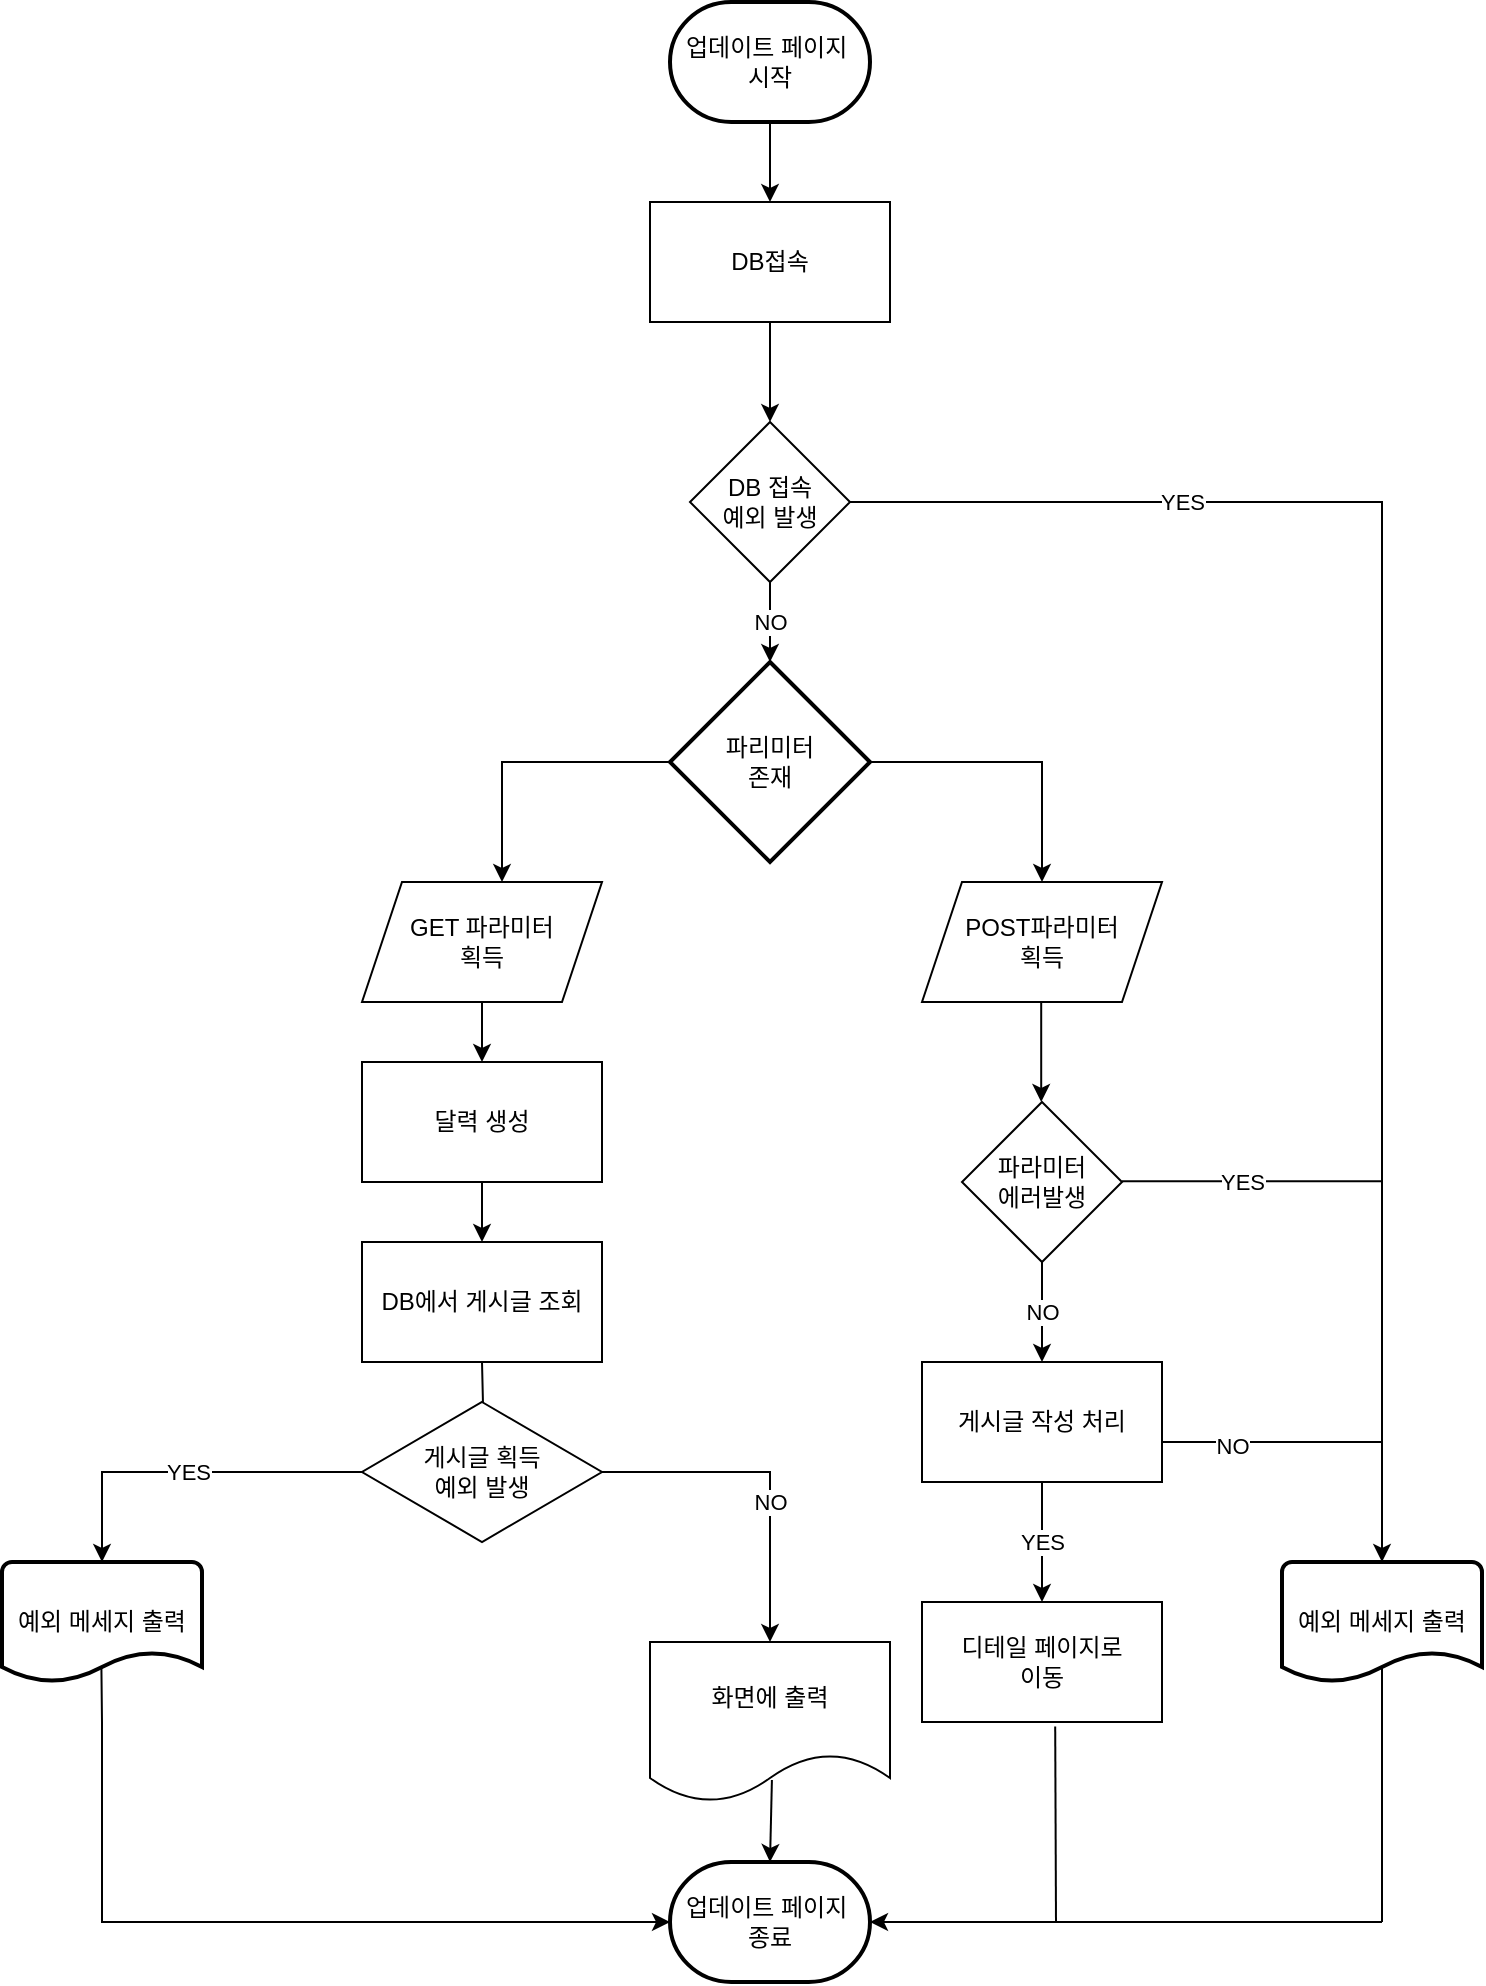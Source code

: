 <mxfile version="24.2.5" type="device">
  <diagram name="페이지-1" id="HUUheS3Nebh28G4zVUz_">
    <mxGraphModel dx="1288" dy="600" grid="1" gridSize="10" guides="1" tooltips="1" connect="1" arrows="1" fold="1" page="1" pageScale="1" pageWidth="827" pageHeight="1169" math="0" shadow="0">
      <root>
        <mxCell id="0" />
        <mxCell id="1" parent="0" />
        <mxCell id="PGZybPRMsgbDIDuGJHOv-1" value="DB접속" style="rounded=0;whiteSpace=wrap;html=1;" vertex="1" parent="1">
          <mxGeometry x="354" y="120" width="120" height="60" as="geometry" />
        </mxCell>
        <mxCell id="PGZybPRMsgbDIDuGJHOv-2" value="업데이트 페이지&amp;nbsp;&lt;div&gt;시작&lt;/div&gt;" style="strokeWidth=2;html=1;shape=mxgraph.flowchart.terminator;whiteSpace=wrap;" vertex="1" parent="1">
          <mxGeometry x="364" y="20" width="100" height="60" as="geometry" />
        </mxCell>
        <mxCell id="PGZybPRMsgbDIDuGJHOv-3" value="" style="endArrow=classic;html=1;rounded=0;exitX=0.5;exitY=1;exitDx=0;exitDy=0;exitPerimeter=0;" edge="1" parent="1" source="PGZybPRMsgbDIDuGJHOv-2">
          <mxGeometry width="50" height="50" relative="1" as="geometry">
            <mxPoint x="440" y="340" as="sourcePoint" />
            <mxPoint x="414" y="120" as="targetPoint" />
          </mxGeometry>
        </mxCell>
        <mxCell id="PGZybPRMsgbDIDuGJHOv-4" value="DB 접속&lt;div&gt;예외 발생&lt;/div&gt;" style="rhombus;whiteSpace=wrap;html=1;" vertex="1" parent="1">
          <mxGeometry x="374" y="230" width="80" height="80" as="geometry" />
        </mxCell>
        <mxCell id="PGZybPRMsgbDIDuGJHOv-5" value="" style="endArrow=classic;html=1;rounded=0;entryX=0.5;entryY=0;entryDx=0;entryDy=0;entryPerimeter=0;exitX=0.5;exitY=1;exitDx=0;exitDy=0;" edge="1" parent="1" source="PGZybPRMsgbDIDuGJHOv-4">
          <mxGeometry relative="1" as="geometry">
            <mxPoint x="450" y="600" as="sourcePoint" />
            <mxPoint x="414" y="350" as="targetPoint" />
          </mxGeometry>
        </mxCell>
        <mxCell id="PGZybPRMsgbDIDuGJHOv-6" value="NO" style="edgeLabel;resizable=0;html=1;;align=center;verticalAlign=middle;" connectable="0" vertex="1" parent="PGZybPRMsgbDIDuGJHOv-5">
          <mxGeometry relative="1" as="geometry" />
        </mxCell>
        <mxCell id="PGZybPRMsgbDIDuGJHOv-7" value="" style="endArrow=classic;html=1;rounded=0;exitX=0.5;exitY=1;exitDx=0;exitDy=0;" edge="1" parent="1">
          <mxGeometry width="50" height="50" relative="1" as="geometry">
            <mxPoint x="414" y="180" as="sourcePoint" />
            <mxPoint x="414" y="230" as="targetPoint" />
            <Array as="points" />
          </mxGeometry>
        </mxCell>
        <mxCell id="PGZybPRMsgbDIDuGJHOv-9" value="&amp;nbsp;파리미터&amp;nbsp;&lt;div&gt;존재&lt;/div&gt;" style="strokeWidth=2;html=1;shape=mxgraph.flowchart.decision;whiteSpace=wrap;" vertex="1" parent="1">
          <mxGeometry x="364" y="350" width="100" height="100" as="geometry" />
        </mxCell>
        <mxCell id="PGZybPRMsgbDIDuGJHOv-10" value="" style="endArrow=classic;html=1;rounded=0;exitX=0.73;exitY=0.79;exitDx=0;exitDy=0;exitPerimeter=0;entryX=0.5;entryY=0;entryDx=0;entryDy=0;" edge="1" parent="1" target="PGZybPRMsgbDIDuGJHOv-19">
          <mxGeometry relative="1" as="geometry">
            <mxPoint x="464.0" y="400" as="sourcePoint" />
            <mxPoint x="547" y="460" as="targetPoint" />
            <Array as="points">
              <mxPoint x="550" y="400" />
            </Array>
          </mxGeometry>
        </mxCell>
        <mxCell id="PGZybPRMsgbDIDuGJHOv-12" value="" style="endArrow=classic;html=1;rounded=0;entryX=0.5;entryY=0;entryDx=0;entryDy=0;entryPerimeter=0;" edge="1" parent="1">
          <mxGeometry relative="1" as="geometry">
            <mxPoint x="364" y="400" as="sourcePoint" />
            <mxPoint x="280" y="460" as="targetPoint" />
            <Array as="points">
              <mxPoint x="280" y="400" />
            </Array>
          </mxGeometry>
        </mxCell>
        <mxCell id="PGZybPRMsgbDIDuGJHOv-19" value="POST파라미터&lt;div&gt;획득&lt;/div&gt;" style="shape=parallelogram;perimeter=parallelogramPerimeter;whiteSpace=wrap;html=1;fixedSize=1;" vertex="1" parent="1">
          <mxGeometry x="490" y="460" width="120" height="60" as="geometry" />
        </mxCell>
        <mxCell id="PGZybPRMsgbDIDuGJHOv-22" value="" style="endArrow=classic;html=1;rounded=0;exitX=0.5;exitY=1;exitDx=0;exitDy=0;" edge="1" parent="1" source="PGZybPRMsgbDIDuGJHOv-73">
          <mxGeometry width="50" height="50" relative="1" as="geometry">
            <mxPoint x="240" y="490" as="sourcePoint" />
            <mxPoint x="270" y="550" as="targetPoint" />
            <Array as="points">
              <mxPoint x="270" y="540" />
            </Array>
          </mxGeometry>
        </mxCell>
        <mxCell id="PGZybPRMsgbDIDuGJHOv-24" value="" style="endArrow=classic;html=1;rounded=0;exitX=0.5;exitY=1;exitDx=0;exitDy=0;" edge="1" parent="1">
          <mxGeometry width="50" height="50" relative="1" as="geometry">
            <mxPoint x="549.6" y="520" as="sourcePoint" />
            <mxPoint x="549.6" y="570" as="targetPoint" />
            <Array as="points">
              <mxPoint x="549.6" y="570" />
            </Array>
          </mxGeometry>
        </mxCell>
        <mxCell id="PGZybPRMsgbDIDuGJHOv-26" value="" style="endArrow=none;html=1;rounded=0;" edge="1" parent="1">
          <mxGeometry width="50" height="50" relative="1" as="geometry">
            <mxPoint x="720" y="270" as="sourcePoint" />
            <mxPoint x="720" y="270" as="targetPoint" />
          </mxGeometry>
        </mxCell>
        <mxCell id="PGZybPRMsgbDIDuGJHOv-27" value="파라미터&lt;br&gt;에러발생" style="rhombus;whiteSpace=wrap;html=1;" vertex="1" parent="1">
          <mxGeometry x="510" y="570" width="80" height="80" as="geometry" />
        </mxCell>
        <mxCell id="PGZybPRMsgbDIDuGJHOv-30" value="" style="endArrow=classic;html=1;rounded=0;exitX=0.5;exitY=1;exitDx=0;exitDy=0;" edge="1" parent="1" source="PGZybPRMsgbDIDuGJHOv-27">
          <mxGeometry relative="1" as="geometry">
            <mxPoint x="400" y="630" as="sourcePoint" />
            <mxPoint x="550" y="700" as="targetPoint" />
          </mxGeometry>
        </mxCell>
        <mxCell id="PGZybPRMsgbDIDuGJHOv-31" value="NO" style="edgeLabel;resizable=0;html=1;;align=center;verticalAlign=middle;" connectable="0" vertex="1" parent="PGZybPRMsgbDIDuGJHOv-30">
          <mxGeometry relative="1" as="geometry" />
        </mxCell>
        <mxCell id="PGZybPRMsgbDIDuGJHOv-32" value="달력 생성" style="rounded=0;whiteSpace=wrap;html=1;" vertex="1" parent="1">
          <mxGeometry x="210" y="550" width="120" height="60" as="geometry" />
        </mxCell>
        <mxCell id="PGZybPRMsgbDIDuGJHOv-36" value="" style="endArrow=classic;html=1;rounded=0;exitX=0.5;exitY=1;exitDx=0;exitDy=0;" edge="1" parent="1" source="PGZybPRMsgbDIDuGJHOv-72">
          <mxGeometry relative="1" as="geometry">
            <mxPoint x="549.6" y="780" as="sourcePoint" />
            <mxPoint x="550" y="820" as="targetPoint" />
            <Array as="points" />
          </mxGeometry>
        </mxCell>
        <mxCell id="PGZybPRMsgbDIDuGJHOv-37" value="YES" style="edgeLabel;resizable=0;html=1;;align=center;verticalAlign=middle;" connectable="0" vertex="1" parent="PGZybPRMsgbDIDuGJHOv-36">
          <mxGeometry relative="1" as="geometry" />
        </mxCell>
        <mxCell id="PGZybPRMsgbDIDuGJHOv-38" value="화면에 출력" style="shape=document;whiteSpace=wrap;html=1;boundedLbl=1;" vertex="1" parent="1">
          <mxGeometry x="354" y="840" width="120" height="80" as="geometry" />
        </mxCell>
        <mxCell id="PGZybPRMsgbDIDuGJHOv-39" value="" style="endArrow=classic;html=1;rounded=0;entryX=0;entryY=0.5;entryDx=0;entryDy=0;exitX=0.497;exitY=0.872;exitDx=0;exitDy=0;exitPerimeter=0;entryPerimeter=0;" edge="1" parent="1" source="PGZybPRMsgbDIDuGJHOv-74" target="PGZybPRMsgbDIDuGJHOv-40">
          <mxGeometry width="50" height="50" relative="1" as="geometry">
            <mxPoint x="50" y="880" as="sourcePoint" />
            <mxPoint x="420" y="780" as="targetPoint" />
            <Array as="points">
              <mxPoint x="80" y="880" />
              <mxPoint x="80" y="980" />
            </Array>
          </mxGeometry>
        </mxCell>
        <mxCell id="PGZybPRMsgbDIDuGJHOv-40" value="업데이트 페이지&amp;nbsp;&lt;div&gt;종료&lt;/div&gt;" style="strokeWidth=2;html=1;shape=mxgraph.flowchart.terminator;whiteSpace=wrap;" vertex="1" parent="1">
          <mxGeometry x="364" y="950" width="100" height="60" as="geometry" />
        </mxCell>
        <mxCell id="PGZybPRMsgbDIDuGJHOv-41" value="" style="endArrow=classic;html=1;rounded=0;exitX=0.508;exitY=0.863;exitDx=0;exitDy=0;exitPerimeter=0;entryX=0.5;entryY=0;entryDx=0;entryDy=0;entryPerimeter=0;" edge="1" parent="1" source="PGZybPRMsgbDIDuGJHOv-38" target="PGZybPRMsgbDIDuGJHOv-40">
          <mxGeometry width="50" height="50" relative="1" as="geometry">
            <mxPoint x="370" y="920" as="sourcePoint" />
            <mxPoint x="420" y="870" as="targetPoint" />
          </mxGeometry>
        </mxCell>
        <mxCell id="PGZybPRMsgbDIDuGJHOv-42" value="" style="endArrow=none;html=1;rounded=0;entryX=1;entryY=0.5;entryDx=0;entryDy=0;" edge="1" parent="1" target="PGZybPRMsgbDIDuGJHOv-4">
          <mxGeometry width="50" height="50" relative="1" as="geometry">
            <mxPoint x="720" y="980" as="sourcePoint" />
            <mxPoint x="720" y="270" as="targetPoint" />
            <Array as="points">
              <mxPoint x="720" y="270" />
            </Array>
          </mxGeometry>
        </mxCell>
        <mxCell id="PGZybPRMsgbDIDuGJHOv-43" value="" style="endArrow=classic;html=1;rounded=0;entryX=1;entryY=0.5;entryDx=0;entryDy=0;entryPerimeter=0;" edge="1" parent="1" target="PGZybPRMsgbDIDuGJHOv-40">
          <mxGeometry width="50" height="50" relative="1" as="geometry">
            <mxPoint x="720" y="980" as="sourcePoint" />
            <mxPoint x="680" y="870" as="targetPoint" />
          </mxGeometry>
        </mxCell>
        <mxCell id="PGZybPRMsgbDIDuGJHOv-44" value="예외 메세지 출력" style="strokeWidth=2;html=1;shape=mxgraph.flowchart.document2;whiteSpace=wrap;size=0.25;" vertex="1" parent="1">
          <mxGeometry x="670" y="800" width="100" height="60" as="geometry" />
        </mxCell>
        <mxCell id="PGZybPRMsgbDIDuGJHOv-49" value="YES" style="edgeLabel;resizable=0;html=1;;align=center;verticalAlign=middle;" connectable="0" vertex="1" parent="1">
          <mxGeometry x="620.0" y="269.999" as="geometry" />
        </mxCell>
        <mxCell id="PGZybPRMsgbDIDuGJHOv-50" value="" style="endArrow=none;html=1;rounded=0;exitX=1;exitY=0.5;exitDx=0;exitDy=0;" edge="1" parent="1">
          <mxGeometry width="50" height="50" relative="1" as="geometry">
            <mxPoint x="590" y="740" as="sourcePoint" />
            <mxPoint x="720" y="740" as="targetPoint" />
          </mxGeometry>
        </mxCell>
        <mxCell id="PGZybPRMsgbDIDuGJHOv-51" value="" style="endArrow=none;html=1;rounded=0;exitX=1;exitY=0.5;exitDx=0;exitDy=0;" edge="1" parent="1">
          <mxGeometry width="50" height="50" relative="1" as="geometry">
            <mxPoint x="590" y="609.6" as="sourcePoint" />
            <mxPoint x="720" y="609.6" as="targetPoint" />
          </mxGeometry>
        </mxCell>
        <mxCell id="PGZybPRMsgbDIDuGJHOv-55" value="YES" style="edgeLabel;resizable=0;html=1;;align=center;verticalAlign=middle;" connectable="0" vertex="1" parent="1">
          <mxGeometry x="650.0" y="609.999" as="geometry" />
        </mxCell>
        <mxCell id="PGZybPRMsgbDIDuGJHOv-56" value="NO" style="edgeLabel;resizable=0;html=1;;align=center;verticalAlign=middle;" connectable="0" vertex="1" parent="1">
          <mxGeometry x="650.0" y="739.999" as="geometry">
            <mxPoint x="-5" y="2" as="offset" />
          </mxGeometry>
        </mxCell>
        <mxCell id="PGZybPRMsgbDIDuGJHOv-58" value="" style="endArrow=classic;html=1;rounded=0;exitX=0.5;exitY=1;exitDx=0;exitDy=0;" edge="1" parent="1" source="PGZybPRMsgbDIDuGJHOv-32">
          <mxGeometry width="50" height="50" relative="1" as="geometry">
            <mxPoint x="226" y="640" as="sourcePoint" />
            <mxPoint x="270" y="640" as="targetPoint" />
            <Array as="points" />
          </mxGeometry>
        </mxCell>
        <mxCell id="PGZybPRMsgbDIDuGJHOv-59" value="DB에서 게시글 조회" style="rounded=0;whiteSpace=wrap;html=1;" vertex="1" parent="1">
          <mxGeometry x="210" y="640" width="120" height="60" as="geometry" />
        </mxCell>
        <mxCell id="PGZybPRMsgbDIDuGJHOv-60" style="edgeStyle=orthogonalEdgeStyle;rounded=0;orthogonalLoop=1;jettySize=auto;html=1;" edge="1" parent="1" target="PGZybPRMsgbDIDuGJHOv-61">
          <mxGeometry relative="1" as="geometry">
            <mxPoint x="270" y="700" as="sourcePoint" />
          </mxGeometry>
        </mxCell>
        <mxCell id="PGZybPRMsgbDIDuGJHOv-61" value="게시글 획득&lt;div&gt;예외 발생&lt;/div&gt;" style="rhombus;whiteSpace=wrap;html=1;" vertex="1" parent="1">
          <mxGeometry x="210" y="720" width="120" height="70" as="geometry" />
        </mxCell>
        <mxCell id="PGZybPRMsgbDIDuGJHOv-65" value="" style="endArrow=classic;html=1;rounded=0;exitX=1;exitY=0.5;exitDx=0;exitDy=0;entryX=0.5;entryY=0;entryDx=0;entryDy=0;" edge="1" parent="1" source="PGZybPRMsgbDIDuGJHOv-61" target="PGZybPRMsgbDIDuGJHOv-38">
          <mxGeometry relative="1" as="geometry">
            <mxPoint x="330" y="760" as="sourcePoint" />
            <mxPoint x="430" y="760" as="targetPoint" />
            <Array as="points">
              <mxPoint x="414" y="755" />
              <mxPoint x="414" y="800" />
            </Array>
          </mxGeometry>
        </mxCell>
        <mxCell id="PGZybPRMsgbDIDuGJHOv-66" value="NO" style="edgeLabel;resizable=0;html=1;;align=center;verticalAlign=middle;" connectable="0" vertex="1" parent="PGZybPRMsgbDIDuGJHOv-65">
          <mxGeometry relative="1" as="geometry">
            <mxPoint y="14" as="offset" />
          </mxGeometry>
        </mxCell>
        <mxCell id="PGZybPRMsgbDIDuGJHOv-68" value="" style="endArrow=classic;html=1;rounded=0;entryX=0.5;entryY=0;entryDx=0;entryDy=0;entryPerimeter=0;" edge="1" parent="1" target="PGZybPRMsgbDIDuGJHOv-44">
          <mxGeometry width="50" height="50" relative="1" as="geometry">
            <mxPoint x="720" y="280" as="sourcePoint" />
            <mxPoint x="850" y="490" as="targetPoint" />
          </mxGeometry>
        </mxCell>
        <mxCell id="PGZybPRMsgbDIDuGJHOv-72" value="게시글 작성 처리" style="rounded=0;whiteSpace=wrap;html=1;" vertex="1" parent="1">
          <mxGeometry x="490" y="700" width="120" height="60" as="geometry" />
        </mxCell>
        <mxCell id="PGZybPRMsgbDIDuGJHOv-73" value="GET 파라미터&lt;br&gt;획득" style="shape=parallelogram;perimeter=parallelogramPerimeter;whiteSpace=wrap;html=1;fixedSize=1;" vertex="1" parent="1">
          <mxGeometry x="210" y="460" width="120" height="60" as="geometry" />
        </mxCell>
        <mxCell id="PGZybPRMsgbDIDuGJHOv-74" value="예외 메세지 출력" style="strokeWidth=2;html=1;shape=mxgraph.flowchart.document2;whiteSpace=wrap;size=0.25;" vertex="1" parent="1">
          <mxGeometry x="30" y="800" width="100" height="60" as="geometry" />
        </mxCell>
        <mxCell id="PGZybPRMsgbDIDuGJHOv-75" value="" style="endArrow=classic;html=1;rounded=0;exitX=0;exitY=0.5;exitDx=0;exitDy=0;entryX=0.5;entryY=0;entryDx=0;entryDy=0;entryPerimeter=0;" edge="1" parent="1" source="PGZybPRMsgbDIDuGJHOv-61" target="PGZybPRMsgbDIDuGJHOv-74">
          <mxGeometry relative="1" as="geometry">
            <mxPoint x="270" y="730" as="sourcePoint" />
            <mxPoint x="370" y="730" as="targetPoint" />
            <Array as="points">
              <mxPoint x="80" y="755" />
            </Array>
          </mxGeometry>
        </mxCell>
        <mxCell id="PGZybPRMsgbDIDuGJHOv-76" value="YES" style="edgeLabel;resizable=0;html=1;;align=center;verticalAlign=middle;" connectable="0" vertex="1" parent="PGZybPRMsgbDIDuGJHOv-75">
          <mxGeometry relative="1" as="geometry" />
        </mxCell>
        <mxCell id="PGZybPRMsgbDIDuGJHOv-77" value="디테일 페이지로&lt;br&gt;이동" style="rounded=0;whiteSpace=wrap;html=1;" vertex="1" parent="1">
          <mxGeometry x="490" y="820" width="120" height="60" as="geometry" />
        </mxCell>
        <mxCell id="PGZybPRMsgbDIDuGJHOv-78" value="" style="endArrow=none;html=1;rounded=0;entryX=0.555;entryY=1.038;entryDx=0;entryDy=0;entryPerimeter=0;" edge="1" parent="1" target="PGZybPRMsgbDIDuGJHOv-77">
          <mxGeometry width="50" height="50" relative="1" as="geometry">
            <mxPoint x="557" y="980" as="sourcePoint" />
            <mxPoint x="580" y="890" as="targetPoint" />
          </mxGeometry>
        </mxCell>
      </root>
    </mxGraphModel>
  </diagram>
</mxfile>
